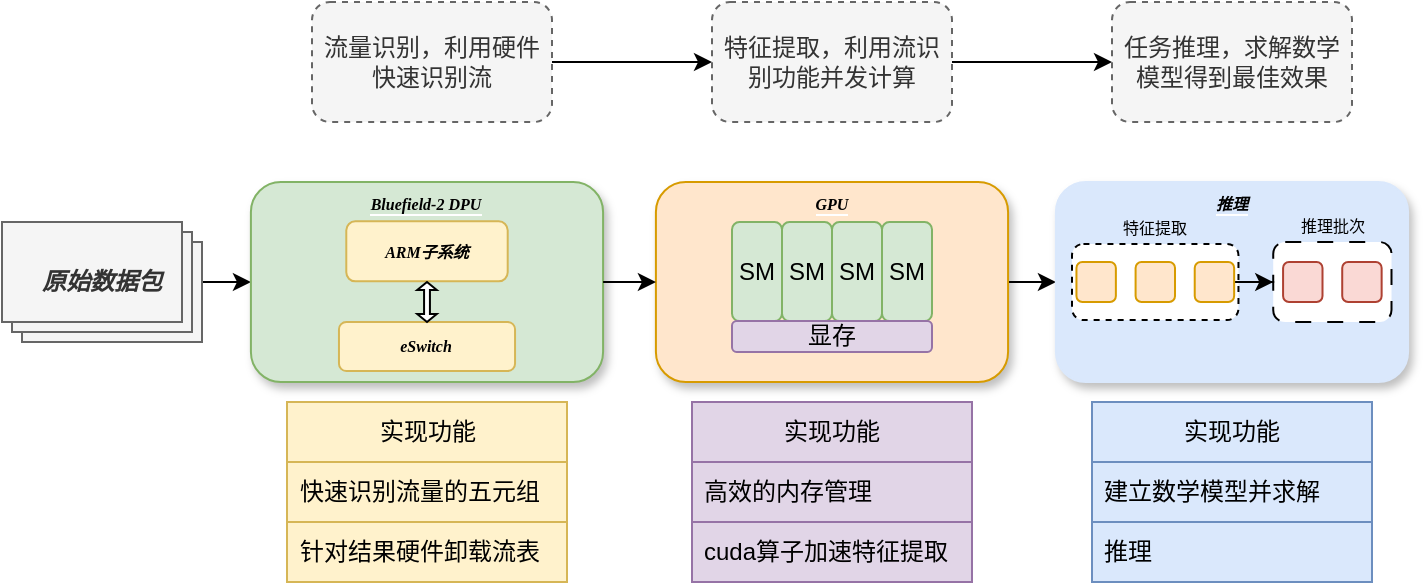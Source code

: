 <mxfile version="22.1.1" type="github">
  <diagram name="第 1 页" id="jEvC0ByyU-1uWAN3risS">
    <mxGraphModel dx="1018" dy="614" grid="1" gridSize="10" guides="1" tooltips="1" connect="1" arrows="1" fold="1" page="1" pageScale="1" pageWidth="827" pageHeight="1169" math="0" shadow="0">
      <root>
        <mxCell id="0" />
        <mxCell id="1" parent="0" />
        <mxCell id="fg8GsL7FsuTQvWuUr3Am-46" value="" style="edgeStyle=orthogonalEdgeStyle;rounded=0;orthogonalLoop=1;jettySize=auto;html=1;" edge="1" parent="1" source="fg8GsL7FsuTQvWuUr3Am-43" target="fg8GsL7FsuTQvWuUr3Am-45">
          <mxGeometry relative="1" as="geometry" />
        </mxCell>
        <mxCell id="fg8GsL7FsuTQvWuUr3Am-43" value="流量识别，利用硬件快速识别流" style="rounded=1;whiteSpace=wrap;html=1;dashed=1;fillColor=#f5f5f5;fontColor=#333333;strokeColor=#666666;" vertex="1" parent="1">
          <mxGeometry x="200" y="100" width="120" height="60" as="geometry" />
        </mxCell>
        <mxCell id="fg8GsL7FsuTQvWuUr3Am-72" style="edgeStyle=orthogonalEdgeStyle;rounded=0;orthogonalLoop=1;jettySize=auto;html=1;entryX=0;entryY=0.5;entryDx=0;entryDy=0;" edge="1" parent="1" source="fg8GsL7FsuTQvWuUr3Am-44" target="fg8GsL7FsuTQvWuUr3Am-50">
          <mxGeometry relative="1" as="geometry" />
        </mxCell>
        <mxCell id="fg8GsL7FsuTQvWuUr3Am-44" value="原始数据包" style="verticalLabelPosition=middle;verticalAlign=middle;html=1;shape=mxgraph.basic.layered_rect;dx=10;outlineConnect=0;whiteSpace=wrap;horizontal=1;fontStyle=3;labelPosition=center;align=center;fontFamily=Times New Roman;fillColor=#f5f5f5;fontColor=#333333;strokeColor=#666666;" vertex="1" parent="1">
          <mxGeometry x="45" y="210" width="100" height="60" as="geometry" />
        </mxCell>
        <mxCell id="fg8GsL7FsuTQvWuUr3Am-48" value="" style="edgeStyle=orthogonalEdgeStyle;rounded=0;orthogonalLoop=1;jettySize=auto;html=1;" edge="1" parent="1" source="fg8GsL7FsuTQvWuUr3Am-45" target="fg8GsL7FsuTQvWuUr3Am-47">
          <mxGeometry relative="1" as="geometry" />
        </mxCell>
        <mxCell id="fg8GsL7FsuTQvWuUr3Am-45" value="特征提取，利用流识别功能并发计算" style="rounded=1;whiteSpace=wrap;html=1;dashed=1;fillColor=#f5f5f5;fontColor=#333333;strokeColor=#666666;" vertex="1" parent="1">
          <mxGeometry x="400" y="100" width="120" height="60" as="geometry" />
        </mxCell>
        <mxCell id="fg8GsL7FsuTQvWuUr3Am-47" value="任务推理，求解数学模型得到最佳效果" style="rounded=1;whiteSpace=wrap;html=1;dashed=1;fillColor=#f5f5f5;fontColor=#333333;strokeColor=#666666;" vertex="1" parent="1">
          <mxGeometry x="600" y="100" width="120" height="60" as="geometry" />
        </mxCell>
        <mxCell id="fg8GsL7FsuTQvWuUr3Am-49" value="" style="group" vertex="1" connectable="0" parent="1">
          <mxGeometry x="145" y="190" width="225" height="200" as="geometry" />
        </mxCell>
        <mxCell id="fg8GsL7FsuTQvWuUr3Am-50" value="&lt;span style=&quot;background-color: rgb(213, 232, 212); font-size: 8px;&quot;&gt;Bluefield-2 DPU&lt;/span&gt;" style="rounded=1;whiteSpace=wrap;html=1;fontStyle=3;fontFamily=Times New Roman;labelBackgroundColor=default;labelBorderColor=none;verticalAlign=top;fillColor=#d5e8d4;strokeColor=#82b366;shadow=1;fontSize=8;container=0;" vertex="1" parent="fg8GsL7FsuTQvWuUr3Am-49">
          <mxGeometry x="24.457" width="176.087" height="100" as="geometry" />
        </mxCell>
        <mxCell id="fg8GsL7FsuTQvWuUr3Am-52" value="&lt;font style=&quot;font-size: 8px;&quot;&gt;&lt;span style=&quot;font-size: 8px;&quot;&gt;&lt;span style=&quot;font-size: 8px;&quot;&gt;eSwitch&lt;br style=&quot;font-size: 8px;&quot;&gt;&lt;/span&gt;&lt;/span&gt;&lt;/font&gt;" style="rounded=1;html=1;fillColor=#fff2cc;strokeColor=#d6b656;direction=north;fontStyle=3;verticalAlign=middle;horizontal=1;whiteSpace=wrap;fontSize=8;fontFamily=Times New Roman;" vertex="1" parent="fg8GsL7FsuTQvWuUr3Am-49">
          <mxGeometry x="68.478" y="70" width="88.043" height="24.5" as="geometry" />
        </mxCell>
        <mxCell id="fg8GsL7FsuTQvWuUr3Am-53" value="&lt;font style=&quot;font-size: 8px;&quot;&gt;&lt;span style=&quot;font-size: 8px;&quot;&gt;&lt;span style=&quot;font-size: 8px;&quot;&gt;ARM子系统&lt;br style=&quot;font-size: 8px;&quot;&gt;&lt;/span&gt;&lt;/span&gt;&lt;/font&gt;" style="rounded=1;html=1;fillColor=#fff2cc;strokeColor=#d6b656;direction=north;fontStyle=3;verticalAlign=middle;horizontal=1;whiteSpace=wrap;fontSize=8;fontFamily=Times New Roman;container=0;" vertex="1" parent="fg8GsL7FsuTQvWuUr3Am-49">
          <mxGeometry x="72.147" y="19.66" width="80.707" height="30" as="geometry" />
        </mxCell>
        <mxCell id="fg8GsL7FsuTQvWuUr3Am-56" value="" style="shape=doubleArrow;direction=south;whiteSpace=wrap;html=1;fontFamily=Times New Roman;fontStyle=3" vertex="1" parent="fg8GsL7FsuTQvWuUr3Am-49">
          <mxGeometry x="107.609" y="50" width="9.783" height="20" as="geometry" />
        </mxCell>
        <mxCell id="fg8GsL7FsuTQvWuUr3Am-80" value="实现功能" style="swimlane;fontStyle=0;childLayout=stackLayout;horizontal=1;startSize=30;horizontalStack=0;resizeParent=1;resizeParentMax=0;resizeLast=0;collapsible=1;marginBottom=0;whiteSpace=wrap;html=1;fillColor=#fff2cc;strokeColor=#d6b656;container=0;" vertex="1" parent="fg8GsL7FsuTQvWuUr3Am-49">
          <mxGeometry x="42.5" y="110" width="140" height="90" as="geometry" />
        </mxCell>
        <mxCell id="fg8GsL7FsuTQvWuUr3Am-89" value="快速识别流量的五元组" style="text;strokeColor=#d6b656;fillColor=#fff2cc;align=left;verticalAlign=middle;spacingLeft=4;spacingRight=4;overflow=hidden;points=[[0,0.5],[1,0.5]];portConstraint=eastwest;rotatable=0;whiteSpace=wrap;html=1;container=0;" vertex="1" parent="fg8GsL7FsuTQvWuUr3Am-80">
          <mxGeometry y="30" width="140" height="30" as="geometry" />
        </mxCell>
        <mxCell id="fg8GsL7FsuTQvWuUr3Am-90" value="针对结果硬件卸载流表" style="text;strokeColor=#d6b656;fillColor=#fff2cc;align=left;verticalAlign=middle;spacingLeft=4;spacingRight=4;overflow=hidden;points=[[0,0.5],[1,0.5]];portConstraint=eastwest;rotatable=0;whiteSpace=wrap;html=1;container=0;" vertex="1" parent="fg8GsL7FsuTQvWuUr3Am-80">
          <mxGeometry y="60" width="140" height="30" as="geometry" />
        </mxCell>
        <mxCell id="fg8GsL7FsuTQvWuUr3Am-69" value="" style="edgeStyle=orthogonalEdgeStyle;rounded=0;orthogonalLoop=1;jettySize=auto;html=1;" edge="1" parent="1" source="fg8GsL7FsuTQvWuUr3Am-66" target="fg8GsL7FsuTQvWuUr3Am-68">
          <mxGeometry relative="1" as="geometry" />
        </mxCell>
        <mxCell id="fg8GsL7FsuTQvWuUr3Am-66" value="&lt;span style=&quot;background-color: rgb(255, 230, 204);&quot;&gt;GPU&lt;/span&gt;" style="rounded=1;whiteSpace=wrap;html=1;fontStyle=3;fontFamily=Times New Roman;labelBackgroundColor=default;labelBorderColor=none;verticalAlign=top;fillColor=#ffe6cc;strokeColor=#d79b00;shadow=1;fontSize=8;container=0;" vertex="1" parent="1">
          <mxGeometry x="371.953" y="190" width="176.087" height="100" as="geometry" />
        </mxCell>
        <mxCell id="fg8GsL7FsuTQvWuUr3Am-67" value="" style="edgeStyle=orthogonalEdgeStyle;rounded=0;orthogonalLoop=1;jettySize=auto;html=1;" edge="1" parent="1" source="fg8GsL7FsuTQvWuUr3Am-50" target="fg8GsL7FsuTQvWuUr3Am-66">
          <mxGeometry relative="1" as="geometry" />
        </mxCell>
        <mxCell id="fg8GsL7FsuTQvWuUr3Am-68" value="&lt;span style=&quot;background-color: rgb(218, 232, 252);&quot;&gt;推理&lt;/span&gt;" style="rounded=1;whiteSpace=wrap;html=1;fontStyle=3;fontFamily=Times New Roman;labelBackgroundColor=default;labelBorderColor=none;verticalAlign=top;fillColor=#DAE8FC;strokeColor=#DAE8FC;shadow=1;fontSize=8;container=0;" vertex="1" parent="1">
          <mxGeometry x="571.96" y="190" width="176.087" height="100" as="geometry" />
        </mxCell>
        <mxCell id="fg8GsL7FsuTQvWuUr3Am-104" value="实现功能" style="swimlane;fontStyle=0;childLayout=stackLayout;horizontal=1;startSize=30;horizontalStack=0;resizeParent=1;resizeParentMax=0;resizeLast=0;collapsible=1;marginBottom=0;whiteSpace=wrap;html=1;fillColor=#dae8fc;strokeColor=#6c8ebf;" vertex="1" parent="1">
          <mxGeometry x="590" y="300" width="140" height="90" as="geometry" />
        </mxCell>
        <mxCell id="fg8GsL7FsuTQvWuUr3Am-105" value="建立数学模型并求解" style="text;strokeColor=#6c8ebf;fillColor=#dae8fc;align=left;verticalAlign=middle;spacingLeft=4;spacingRight=4;overflow=hidden;points=[[0,0.5],[1,0.5]];portConstraint=eastwest;rotatable=0;whiteSpace=wrap;html=1;" vertex="1" parent="fg8GsL7FsuTQvWuUr3Am-104">
          <mxGeometry y="30" width="140" height="30" as="geometry" />
        </mxCell>
        <mxCell id="fg8GsL7FsuTQvWuUr3Am-106" value="推理" style="text;strokeColor=#6c8ebf;fillColor=#dae8fc;align=left;verticalAlign=middle;spacingLeft=4;spacingRight=4;overflow=hidden;points=[[0,0.5],[1,0.5]];portConstraint=eastwest;rotatable=0;whiteSpace=wrap;html=1;" vertex="1" parent="fg8GsL7FsuTQvWuUr3Am-104">
          <mxGeometry y="60" width="140" height="30" as="geometry" />
        </mxCell>
        <mxCell id="fg8GsL7FsuTQvWuUr3Am-114" value="实现功能" style="swimlane;fontStyle=0;childLayout=stackLayout;horizontal=1;startSize=30;horizontalStack=0;resizeParent=1;resizeParentMax=0;resizeLast=0;collapsible=1;marginBottom=0;whiteSpace=wrap;html=1;fillColor=#e1d5e7;strokeColor=#9673a6;" vertex="1" parent="1">
          <mxGeometry x="390" y="300" width="140" height="90" as="geometry" />
        </mxCell>
        <mxCell id="fg8GsL7FsuTQvWuUr3Am-115" value="高效的内存管理" style="text;strokeColor=#9673a6;fillColor=#e1d5e7;align=left;verticalAlign=middle;spacingLeft=4;spacingRight=4;overflow=hidden;points=[[0,0.5],[1,0.5]];portConstraint=eastwest;rotatable=0;whiteSpace=wrap;html=1;" vertex="1" parent="fg8GsL7FsuTQvWuUr3Am-114">
          <mxGeometry y="30" width="140" height="30" as="geometry" />
        </mxCell>
        <mxCell id="fg8GsL7FsuTQvWuUr3Am-116" value="cuda算子加速特征提取" style="text;strokeColor=#9673a6;fillColor=#e1d5e7;align=left;verticalAlign=middle;spacingLeft=4;spacingRight=4;overflow=hidden;points=[[0,0.5],[1,0.5]];portConstraint=eastwest;rotatable=0;whiteSpace=wrap;html=1;" vertex="1" parent="fg8GsL7FsuTQvWuUr3Am-114">
          <mxGeometry y="60" width="140" height="30" as="geometry" />
        </mxCell>
        <mxCell id="fg8GsL7FsuTQvWuUr3Am-134" value="" style="group" vertex="1" connectable="0" parent="1">
          <mxGeometry x="410" y="210" width="100" height="65" as="geometry" />
        </mxCell>
        <mxCell id="fg8GsL7FsuTQvWuUr3Am-123" value="SM" style="rounded=1;whiteSpace=wrap;html=1;fillColor=#d5e8d4;strokeColor=#82b366;container=0;" vertex="1" parent="fg8GsL7FsuTQvWuUr3Am-134">
          <mxGeometry width="25" height="49.524" as="geometry" />
        </mxCell>
        <mxCell id="fg8GsL7FsuTQvWuUr3Am-124" value="SM" style="rounded=1;whiteSpace=wrap;html=1;fillColor=#d5e8d4;strokeColor=#82b366;container=0;" vertex="1" parent="fg8GsL7FsuTQvWuUr3Am-134">
          <mxGeometry x="25" width="25" height="49.524" as="geometry" />
        </mxCell>
        <mxCell id="fg8GsL7FsuTQvWuUr3Am-125" value="SM" style="rounded=1;whiteSpace=wrap;html=1;fillColor=#d5e8d4;strokeColor=#82b366;container=0;" vertex="1" parent="fg8GsL7FsuTQvWuUr3Am-134">
          <mxGeometry x="50" width="25" height="49.524" as="geometry" />
        </mxCell>
        <mxCell id="fg8GsL7FsuTQvWuUr3Am-126" value="SM" style="rounded=1;whiteSpace=wrap;html=1;fillColor=#d5e8d4;strokeColor=#82b366;container=0;" vertex="1" parent="fg8GsL7FsuTQvWuUr3Am-134">
          <mxGeometry x="75" width="25" height="49.524" as="geometry" />
        </mxCell>
        <mxCell id="fg8GsL7FsuTQvWuUr3Am-127" value="显存" style="rounded=1;whiteSpace=wrap;html=1;fillColor=#e1d5e7;strokeColor=#9673a6;container=0;" vertex="1" parent="fg8GsL7FsuTQvWuUr3Am-134">
          <mxGeometry y="49.524" width="100" height="15.476" as="geometry" />
        </mxCell>
        <mxCell id="fg8GsL7FsuTQvWuUr3Am-181" value="" style="group;fontSize=8;" vertex="1" connectable="0" parent="1">
          <mxGeometry x="580" y="220" width="159.75" height="40" as="geometry" />
        </mxCell>
        <mxCell id="fg8GsL7FsuTQvWuUr3Am-162" value="&lt;font style=&quot;font-size: 8px;&quot;&gt;特征提取&lt;/font&gt;" style="rounded=1;whiteSpace=wrap;html=1;verticalAlign=bottom;labelPosition=center;verticalLabelPosition=top;align=center;dashed=1;container=0;" vertex="1" parent="fg8GsL7FsuTQvWuUr3Am-181">
          <mxGeometry y="0.952" width="83.229" height="38.095" as="geometry" />
        </mxCell>
        <mxCell id="fg8GsL7FsuTQvWuUr3Am-163" value="&lt;font style=&quot;font-size: 8px;&quot; face=&quot;Times New Roman&quot;&gt;推理批次&lt;/font&gt;" style="rounded=1;whiteSpace=wrap;html=1;gradientColor=none;dashed=1;dashPattern=8 8;labelPosition=center;verticalLabelPosition=top;align=center;verticalAlign=bottom;container=0;" vertex="1" parent="fg8GsL7FsuTQvWuUr3Am-181">
          <mxGeometry x="100.614" width="59.136" height="40" as="geometry" />
        </mxCell>
        <mxCell id="fg8GsL7FsuTQvWuUr3Am-165" value="" style="rounded=1;whiteSpace=wrap;html=1;fillColor=#fad9d5;strokeColor=#ae4132;container=0;" vertex="1" parent="fg8GsL7FsuTQvWuUr3Am-181">
          <mxGeometry x="105.542" y="10" width="19.712" height="20" as="geometry" />
        </mxCell>
        <mxCell id="fg8GsL7FsuTQvWuUr3Am-166" value="" style="rounded=1;whiteSpace=wrap;html=1;fillColor=#fad9d5;strokeColor=#ae4132;container=0;" vertex="1" parent="fg8GsL7FsuTQvWuUr3Am-181">
          <mxGeometry x="135.11" y="10" width="19.712" height="20" as="geometry" />
        </mxCell>
        <mxCell id="fg8GsL7FsuTQvWuUr3Am-167" value="" style="rounded=1;whiteSpace=wrap;html=1;fillColor=#ffe6cc;strokeColor=#d79b00;container=0;" vertex="1" parent="fg8GsL7FsuTQvWuUr3Am-181">
          <mxGeometry x="2.226" y="10" width="19.712" height="20" as="geometry" />
        </mxCell>
        <mxCell id="fg8GsL7FsuTQvWuUr3Am-168" value="" style="rounded=1;whiteSpace=wrap;html=1;fillColor=#ffe6cc;strokeColor=#d79b00;container=0;" vertex="1" parent="fg8GsL7FsuTQvWuUr3Am-181">
          <mxGeometry x="31.795" y="10" width="19.712" height="20" as="geometry" />
        </mxCell>
        <mxCell id="fg8GsL7FsuTQvWuUr3Am-180" value="" style="edgeStyle=orthogonalEdgeStyle;rounded=0;orthogonalLoop=1;jettySize=auto;html=1;entryX=0;entryY=0.5;entryDx=0;entryDy=0;" edge="1" parent="fg8GsL7FsuTQvWuUr3Am-181" source="fg8GsL7FsuTQvWuUr3Am-172" target="fg8GsL7FsuTQvWuUr3Am-163">
          <mxGeometry relative="1" as="geometry">
            <mxPoint x="162.032" y="20" as="targetPoint" />
          </mxGeometry>
        </mxCell>
        <mxCell id="fg8GsL7FsuTQvWuUr3Am-172" value="" style="rounded=1;whiteSpace=wrap;html=1;fillColor=#ffe6cc;strokeColor=#d79b00;container=0;" vertex="1" parent="fg8GsL7FsuTQvWuUr3Am-181">
          <mxGeometry x="61.363" y="10" width="19.712" height="20" as="geometry" />
        </mxCell>
      </root>
    </mxGraphModel>
  </diagram>
</mxfile>
